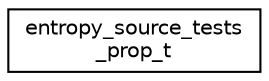 digraph "Graphical Class Hierarchy"
{
 // LATEX_PDF_SIZE
  edge [fontname="Helvetica",fontsize="10",labelfontname="Helvetica",labelfontsize="10"];
  node [fontname="Helvetica",fontsize="10",shape=record];
  rankdir="LR";
  Node0 [label="entropy_source_tests\l_prop_t",height=0.2,width=0.4,color="black", fillcolor="white", style="filled",URL="$structentropy__source__tests__prop__t.html",tooltip="Data structure for Adaptive Proportion Test (NIST SP 800-90B 4.4.2)."];
}
